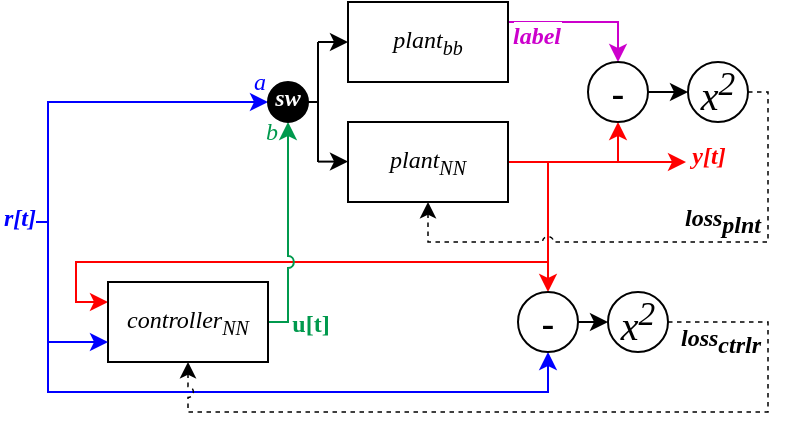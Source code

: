 <mxfile version="15.1.3" type="device"><diagram id="QTCqmwWraq5dZOXsAi0V" name="Page-1"><mxGraphModel dx="474" dy="271" grid="1" gridSize="10" guides="1" tooltips="1" connect="1" arrows="1" fold="1" page="1" pageScale="1" pageWidth="850" pageHeight="1100" math="0" shadow="0"><root><mxCell id="0"/><mxCell id="1" parent="0"/><mxCell id="lUEXuIFVaYNFI_rAmWOl-32" style="edgeStyle=orthogonalEdgeStyle;rounded=0;orthogonalLoop=1;jettySize=auto;html=1;exitX=0;exitY=0.25;exitDx=0;exitDy=0;fontSize=9;fontColor=#0000FF;endArrow=none;endFill=0;endSize=6;startArrow=classic;startFill=1;jumpStyle=arc;strokeColor=#FF0000;" edge="1" parent="1" source="lUEXuIFVaYNFI_rAmWOl-1"><mxGeometry relative="1" as="geometry"><mxPoint x="350" y="320" as="targetPoint"/><Array as="points"><mxPoint x="114" y="390"/><mxPoint x="114" y="370"/><mxPoint x="350" y="370"/></Array></mxGeometry></mxCell><mxCell id="lUEXuIFVaYNFI_rAmWOl-46" style="edgeStyle=orthogonalEdgeStyle;rounded=0;jumpStyle=arc;orthogonalLoop=1;jettySize=auto;html=1;entryX=0.5;entryY=1;entryDx=0;entryDy=0;fontSize=9;startArrow=none;startFill=0;endArrow=classic;endFill=1;endSize=6;strokeWidth=1;labelBackgroundColor=#FF8000;fontColor=#00994D;strokeColor=#00994D;" edge="1" parent="1" source="lUEXuIFVaYNFI_rAmWOl-1" target="lUEXuIFVaYNFI_rAmWOl-48"><mxGeometry relative="1" as="geometry"><mxPoint x="120" y="330" as="targetPoint"/><Array as="points"><mxPoint x="220" y="400"/></Array></mxGeometry></mxCell><mxCell id="lUEXuIFVaYNFI_rAmWOl-66" value="&lt;font face=&quot;Times New Roman&quot; style=&quot;font-size: 12px;&quot;&gt;&lt;b style=&quot;font-size: 12px;&quot;&gt;u[t]&lt;/b&gt;&lt;/font&gt;" style="edgeLabel;html=1;align=center;verticalAlign=middle;resizable=0;points=[];fontSize=12;fontColor=#00994D;" vertex="1" connectable="0" parent="lUEXuIFVaYNFI_rAmWOl-46"><mxGeometry x="-0.533" relative="1" as="geometry"><mxPoint x="11" y="16" as="offset"/></mxGeometry></mxCell><mxCell id="lUEXuIFVaYNFI_rAmWOl-1" value="&lt;font face=&quot;Times New Roman&quot;&gt;&lt;i&gt;controller&lt;sub&gt;NN&lt;/sub&gt;&lt;/i&gt;&lt;/font&gt;" style="rounded=0;whiteSpace=wrap;html=1;" vertex="1" parent="1"><mxGeometry x="130" y="380" width="80" height="40" as="geometry"/></mxCell><mxCell id="lUEXuIFVaYNFI_rAmWOl-2" value="" style="endArrow=none;html=1;fontColor=#0000FF;strokeColor=#0000FF;endFill=0;" edge="1" parent="1"><mxGeometry width="50" height="50" relative="1" as="geometry"><mxPoint x="90" y="350" as="sourcePoint"/><mxPoint x="100" y="350" as="targetPoint"/></mxGeometry></mxCell><mxCell id="lUEXuIFVaYNFI_rAmWOl-3" value="&lt;b style=&quot;font-size: 12px&quot;&gt;&lt;font face=&quot;Times New Roman&quot; style=&quot;font-size: 12px&quot;&gt;&lt;i&gt;r[t]&lt;/i&gt;&lt;/font&gt;&lt;/b&gt;" style="edgeLabel;html=1;align=left;verticalAlign=middle;resizable=0;points=[];fontColor=#0000FF;fontSize=12;" vertex="1" connectable="0" parent="lUEXuIFVaYNFI_rAmWOl-2"><mxGeometry x="0.571" y="-1" relative="1" as="geometry"><mxPoint x="-22" y="-3" as="offset"/></mxGeometry></mxCell><mxCell id="lUEXuIFVaYNFI_rAmWOl-18" style="edgeStyle=orthogonalEdgeStyle;rounded=0;orthogonalLoop=1;jettySize=auto;html=1;exitX=1;exitY=0.25;exitDx=0;exitDy=0;entryX=0.5;entryY=0;entryDx=0;entryDy=0;strokeColor=#CC00CC;" edge="1" parent="1" source="lUEXuIFVaYNFI_rAmWOl-4" target="lUEXuIFVaYNFI_rAmWOl-17"><mxGeometry relative="1" as="geometry"><Array as="points"><mxPoint x="385" y="250"/></Array></mxGeometry></mxCell><mxCell id="lUEXuIFVaYNFI_rAmWOl-25" value="&lt;font face=&quot;Times New Roman&quot; style=&quot;font-size: 12px&quot;&gt;&lt;b style=&quot;font-size: 12px&quot;&gt;&lt;i&gt;label&lt;/i&gt;&lt;/b&gt;&lt;/font&gt;" style="edgeLabel;html=1;align=center;verticalAlign=middle;resizable=0;points=[];fontSize=12;fontColor=#CC00CC;" vertex="1" connectable="0" parent="lUEXuIFVaYNFI_rAmWOl-18"><mxGeometry x="0.017" y="1" relative="1" as="geometry"><mxPoint x="-24" y="8" as="offset"/></mxGeometry></mxCell><mxCell id="lUEXuIFVaYNFI_rAmWOl-4" value="&lt;font face=&quot;Times New Roman&quot;&gt;&lt;i&gt;plant&lt;sub&gt;bb&lt;/sub&gt;&lt;/i&gt;&lt;/font&gt;" style="rounded=0;whiteSpace=wrap;html=1;" vertex="1" parent="1"><mxGeometry x="250" y="240" width="80" height="40" as="geometry"/></mxCell><mxCell id="lUEXuIFVaYNFI_rAmWOl-19" style="edgeStyle=orthogonalEdgeStyle;rounded=0;orthogonalLoop=1;jettySize=auto;html=1;exitX=1;exitY=0.5;exitDx=0;exitDy=0;entryX=0.5;entryY=1;entryDx=0;entryDy=0;strokeColor=#FF0000;" edge="1" parent="1" source="lUEXuIFVaYNFI_rAmWOl-5" target="lUEXuIFVaYNFI_rAmWOl-17"><mxGeometry relative="1" as="geometry"><mxPoint x="385" y="310" as="targetPoint"/><Array as="points"><mxPoint x="385" y="320"/></Array></mxGeometry></mxCell><mxCell id="lUEXuIFVaYNFI_rAmWOl-55" value="&lt;font face=&quot;Times New Roman&quot; style=&quot;font-size: 12px&quot;&gt;&lt;b style=&quot;font-size: 12px&quot;&gt;&lt;i&gt;y[t]&lt;/i&gt;&lt;/b&gt;&lt;/font&gt;" style="edgeLabel;html=1;align=center;verticalAlign=middle;resizable=0;points=[];fontSize=12;fontColor=#FF0000;" vertex="1" connectable="0" parent="lUEXuIFVaYNFI_rAmWOl-19"><mxGeometry x="-0.164" relative="1" as="geometry"><mxPoint x="68" y="-3" as="offset"/></mxGeometry></mxCell><mxCell id="lUEXuIFVaYNFI_rAmWOl-5" value="&lt;font face=&quot;Times New Roman&quot;&gt;&lt;i&gt;plant&lt;sub&gt;NN&lt;/sub&gt;&lt;/i&gt;&lt;/font&gt;" style="rounded=0;whiteSpace=wrap;html=1;" vertex="1" parent="1"><mxGeometry x="250" y="300" width="80" height="40" as="geometry"/></mxCell><mxCell id="lUEXuIFVaYNFI_rAmWOl-6" value="" style="endArrow=classic;html=1;entryX=0;entryY=0.5;entryDx=0;entryDy=0;" edge="1" parent="1" target="lUEXuIFVaYNFI_rAmWOl-4"><mxGeometry width="50" height="50" relative="1" as="geometry"><mxPoint x="235" y="260" as="sourcePoint"/><mxPoint x="230" y="240" as="targetPoint"/></mxGeometry></mxCell><mxCell id="lUEXuIFVaYNFI_rAmWOl-7" value="" style="endArrow=classic;html=1;entryX=0;entryY=0.5;entryDx=0;entryDy=0;" edge="1" parent="1"><mxGeometry width="50" height="50" relative="1" as="geometry"><mxPoint x="235" y="319.8" as="sourcePoint"/><mxPoint x="250" y="319.8" as="targetPoint"/></mxGeometry></mxCell><mxCell id="lUEXuIFVaYNFI_rAmWOl-26" style="edgeStyle=orthogonalEdgeStyle;rounded=0;orthogonalLoop=1;jettySize=auto;html=1;fontSize=9;fontColor=#CC00CC;endArrow=classic;endFill=1;strokeColor=#0000FF;entryX=0;entryY=0.5;entryDx=0;entryDy=0;" edge="1" parent="1" target="lUEXuIFVaYNFI_rAmWOl-48"><mxGeometry relative="1" as="geometry"><mxPoint x="220" y="280" as="targetPoint"/><mxPoint x="100" y="320" as="sourcePoint"/><Array as="points"><mxPoint x="100" y="290"/></Array></mxGeometry></mxCell><mxCell id="lUEXuIFVaYNFI_rAmWOl-21" style="edgeStyle=orthogonalEdgeStyle;rounded=0;orthogonalLoop=1;jettySize=auto;html=1;exitX=1;exitY=0.5;exitDx=0;exitDy=0;entryX=0;entryY=0.5;entryDx=0;entryDy=0;" edge="1" parent="1" source="lUEXuIFVaYNFI_rAmWOl-17" target="lUEXuIFVaYNFI_rAmWOl-20"><mxGeometry relative="1" as="geometry"/></mxCell><mxCell id="lUEXuIFVaYNFI_rAmWOl-17" value="&lt;font style=&quot;font-size: 20px ; line-height: 120%&quot;&gt;-&lt;/font&gt;" style="ellipse;whiteSpace=wrap;html=1;aspect=fixed;gradientColor=none;fillColor=#FFFFFF;align=center;" vertex="1" parent="1"><mxGeometry x="370" y="270" width="30" height="30" as="geometry"/></mxCell><mxCell id="lUEXuIFVaYNFI_rAmWOl-22" style="edgeStyle=orthogonalEdgeStyle;rounded=0;orthogonalLoop=1;jettySize=auto;html=1;exitX=1;exitY=0.5;exitDx=0;exitDy=0;entryX=0.5;entryY=1;entryDx=0;entryDy=0;dashed=1;fillColor=#d5e8d4;jumpStyle=arc;strokeWidth=0.75;" edge="1" parent="1" source="lUEXuIFVaYNFI_rAmWOl-20" target="lUEXuIFVaYNFI_rAmWOl-5"><mxGeometry relative="1" as="geometry"><Array as="points"><mxPoint x="460" y="285"/><mxPoint x="460" y="360"/><mxPoint x="290" y="360"/></Array></mxGeometry></mxCell><mxCell id="lUEXuIFVaYNFI_rAmWOl-24" value="&lt;font style=&quot;font-size: 12px&quot; face=&quot;Times New Roman&quot;&gt;&lt;b style=&quot;font-size: 12px&quot;&gt;&lt;i&gt;loss&lt;sub style=&quot;font-size: 12px&quot;&gt;plnt&lt;/sub&gt;&lt;/i&gt;&lt;/b&gt;&lt;/font&gt;" style="edgeLabel;html=1;align=center;verticalAlign=middle;resizable=0;points=[];fontSize=12;" vertex="1" connectable="0" parent="lUEXuIFVaYNFI_rAmWOl-22"><mxGeometry x="0.525" relative="1" as="geometry"><mxPoint x="101" y="-11" as="offset"/></mxGeometry></mxCell><mxCell id="lUEXuIFVaYNFI_rAmWOl-20" value="&lt;font style=&quot;font-size: 20px&quot; face=&quot;Times New Roman&quot;&gt;&lt;i&gt;x&lt;sup&gt;2&lt;/sup&gt;&lt;/i&gt;&lt;/font&gt;" style="ellipse;whiteSpace=wrap;html=1;aspect=fixed;gradientColor=none;fillColor=#FFFFFF;align=center;" vertex="1" parent="1"><mxGeometry x="420" y="270" width="30" height="30" as="geometry"/></mxCell><mxCell id="lUEXuIFVaYNFI_rAmWOl-28" style="edgeStyle=orthogonalEdgeStyle;rounded=0;orthogonalLoop=1;jettySize=auto;html=1;entryX=0;entryY=0.75;entryDx=0;entryDy=0;fontSize=9;fontColor=#0000FF;strokeColor=#0000FF;" edge="1" parent="1" target="lUEXuIFVaYNFI_rAmWOl-1"><mxGeometry relative="1" as="geometry"><mxPoint x="100" y="410" as="sourcePoint"/><Array as="points"><mxPoint x="110" y="410"/></Array></mxGeometry></mxCell><mxCell id="lUEXuIFVaYNFI_rAmWOl-31" value="" style="endArrow=none;html=1;fontSize=9;fontColor=#0000FF;strokeColor=#0000FF;endSize=6;" edge="1" parent="1"><mxGeometry width="50" height="50" relative="1" as="geometry"><mxPoint x="100" y="410" as="sourcePoint"/><mxPoint x="100" y="320" as="targetPoint"/></mxGeometry></mxCell><mxCell id="lUEXuIFVaYNFI_rAmWOl-48" value="" style="ellipse;whiteSpace=wrap;html=1;aspect=fixed;fontSize=9;fontColor=#000000;gradientColor=none;align=center;fillColor=#000000;" vertex="1" parent="1"><mxGeometry x="210" y="280" width="20" height="20" as="geometry"/></mxCell><mxCell id="lUEXuIFVaYNFI_rAmWOl-49" value="" style="endArrow=none;html=1;fontSize=9;fontColor=#000000;endSize=6;strokeColor=#000000;strokeWidth=1;" edge="1" parent="1"><mxGeometry width="50" height="50" relative="1" as="geometry"><mxPoint x="235" y="320" as="sourcePoint"/><mxPoint x="235" y="260" as="targetPoint"/></mxGeometry></mxCell><mxCell id="lUEXuIFVaYNFI_rAmWOl-51" value="" style="endArrow=none;html=1;fontSize=9;fontColor=#000000;endSize=6;strokeColor=#000000;strokeWidth=1;entryX=1;entryY=0.5;entryDx=0;entryDy=0;" edge="1" parent="1" target="lUEXuIFVaYNFI_rAmWOl-48"><mxGeometry width="50" height="50" relative="1" as="geometry"><mxPoint x="235" y="290" as="sourcePoint"/><mxPoint x="245" y="270" as="targetPoint"/></mxGeometry></mxCell><mxCell id="lUEXuIFVaYNFI_rAmWOl-52" value="&lt;i style=&quot;font-size: 12px;&quot;&gt;&lt;font face=&quot;Times New Roman&quot; style=&quot;font-size: 12px;&quot;&gt;a&lt;/font&gt;&lt;/i&gt;" style="text;html=1;strokeColor=none;fillColor=none;align=center;verticalAlign=middle;whiteSpace=wrap;rounded=0;fontSize=12;fontColor=#0000FF;" vertex="1" parent="1"><mxGeometry x="201" y="275" width="10" height="10" as="geometry"/></mxCell><mxCell id="lUEXuIFVaYNFI_rAmWOl-53" value="&lt;i style=&quot;font-size: 12px;&quot;&gt;&lt;font face=&quot;Times New Roman&quot; style=&quot;font-size: 12px;&quot;&gt;b&lt;/font&gt;&lt;/i&gt;" style="text;html=1;strokeColor=none;fillColor=none;align=center;verticalAlign=middle;whiteSpace=wrap;rounded=0;fontSize=12;fontColor=#00994D;" vertex="1" parent="1"><mxGeometry x="207" y="300" width="10" height="10" as="geometry"/></mxCell><mxCell id="lUEXuIFVaYNFI_rAmWOl-56" style="edgeStyle=orthogonalEdgeStyle;rounded=0;orthogonalLoop=1;jettySize=auto;html=1;exitX=1;exitY=0.5;exitDx=0;exitDy=0;entryX=0;entryY=0.5;entryDx=0;entryDy=0;" edge="1" parent="1" source="lUEXuIFVaYNFI_rAmWOl-57" target="lUEXuIFVaYNFI_rAmWOl-58"><mxGeometry relative="1" as="geometry"/></mxCell><mxCell id="lUEXuIFVaYNFI_rAmWOl-60" style="edgeStyle=orthogonalEdgeStyle;rounded=0;jumpStyle=arc;orthogonalLoop=1;jettySize=auto;html=1;exitX=0.5;exitY=0;exitDx=0;exitDy=0;fontSize=9;fontColor=#000000;startArrow=classic;startFill=1;endArrow=none;endFill=0;endSize=6;strokeWidth=1;strokeColor=#FF0000;" edge="1" parent="1" source="lUEXuIFVaYNFI_rAmWOl-57"><mxGeometry relative="1" as="geometry"><mxPoint x="350" y="370" as="targetPoint"/></mxGeometry></mxCell><mxCell id="lUEXuIFVaYNFI_rAmWOl-62" style="edgeStyle=orthogonalEdgeStyle;rounded=0;jumpStyle=arc;orthogonalLoop=1;jettySize=auto;html=1;exitX=0.5;exitY=1;exitDx=0;exitDy=0;fontSize=9;fontColor=#000000;startArrow=classic;startFill=1;endArrow=none;endFill=0;endSize=6;strokeColor=#0000FF;strokeWidth=1;" edge="1" parent="1" source="lUEXuIFVaYNFI_rAmWOl-57"><mxGeometry relative="1" as="geometry"><mxPoint x="100" y="410" as="targetPoint"/><Array as="points"><mxPoint x="350" y="435"/><mxPoint x="100" y="435"/></Array></mxGeometry></mxCell><mxCell id="lUEXuIFVaYNFI_rAmWOl-57" value="&lt;font style=&quot;font-size: 20px ; line-height: 120%&quot;&gt;-&lt;/font&gt;" style="ellipse;whiteSpace=wrap;html=1;aspect=fixed;gradientColor=none;fillColor=#FFFFFF;align=center;" vertex="1" parent="1"><mxGeometry x="335" y="385" width="30" height="30" as="geometry"/></mxCell><mxCell id="lUEXuIFVaYNFI_rAmWOl-63" style="edgeStyle=orthogonalEdgeStyle;rounded=0;jumpStyle=arc;orthogonalLoop=1;jettySize=auto;html=1;exitX=1;exitY=0.5;exitDx=0;exitDy=0;entryX=0.5;entryY=1;entryDx=0;entryDy=0;fontSize=9;fontColor=#000000;startArrow=none;startFill=0;endArrow=classic;endFill=1;endSize=6;strokeWidth=0.75;dashed=1;" edge="1" parent="1" source="lUEXuIFVaYNFI_rAmWOl-58" target="lUEXuIFVaYNFI_rAmWOl-1"><mxGeometry relative="1" as="geometry"><Array as="points"><mxPoint x="460" y="400"/><mxPoint x="460" y="445"/><mxPoint x="170" y="445"/></Array></mxGeometry></mxCell><mxCell id="lUEXuIFVaYNFI_rAmWOl-65" value="&lt;font face=&quot;Times New Roman&quot; style=&quot;font-size: 12px&quot;&gt;&lt;b style=&quot;font-size: 12px&quot;&gt;&lt;i&gt;loss&lt;sub style=&quot;font-size: 12px&quot;&gt;ctrlr&lt;/sub&gt;&lt;/i&gt;&lt;/b&gt;&lt;/font&gt;" style="edgeLabel;html=1;align=center;verticalAlign=middle;resizable=0;points=[];fontSize=12;" vertex="1" connectable="0" parent="lUEXuIFVaYNFI_rAmWOl-63"><mxGeometry x="-0.724" y="-1" relative="1" as="geometry"><mxPoint x="-23" y="2" as="offset"/></mxGeometry></mxCell><mxCell id="lUEXuIFVaYNFI_rAmWOl-58" value="&lt;font style=&quot;font-size: 20px&quot; face=&quot;Times New Roman&quot;&gt;&lt;i&gt;x&lt;sup&gt;2&lt;/sup&gt;&lt;/i&gt;&lt;/font&gt;" style="ellipse;whiteSpace=wrap;html=1;aspect=fixed;gradientColor=none;fillColor=#FFFFFF;align=center;" vertex="1" parent="1"><mxGeometry x="380" y="385" width="30" height="30" as="geometry"/></mxCell><mxCell id="lUEXuIFVaYNFI_rAmWOl-67" value="&lt;span style=&quot;color: rgb(255 , 255 , 255) ; font-family: &amp;#34;times new roman&amp;#34;&quot;&gt;&lt;b&gt;&lt;font style=&quot;font-size: 12px&quot;&gt;&lt;i&gt;sw&lt;/i&gt;&lt;/font&gt;&lt;/b&gt;&lt;/span&gt;" style="text;html=1;strokeColor=none;fillColor=none;align=center;verticalAlign=middle;whiteSpace=wrap;rounded=0;fontSize=9;fontColor=#FF8000;" vertex="1" parent="1"><mxGeometry x="210" y="283" width="20" height="10" as="geometry"/></mxCell><mxCell id="lUEXuIFVaYNFI_rAmWOl-69" value="" style="endArrow=classic;html=1;labelBackgroundColor=#FF8000;fontSize=12;fontColor=#000000;endSize=6;strokeWidth=1;strokeColor=#FF0000;" edge="1" parent="1"><mxGeometry width="50" height="50" relative="1" as="geometry"><mxPoint x="385" y="320" as="sourcePoint"/><mxPoint x="419" y="320" as="targetPoint"/></mxGeometry></mxCell></root></mxGraphModel></diagram></mxfile>